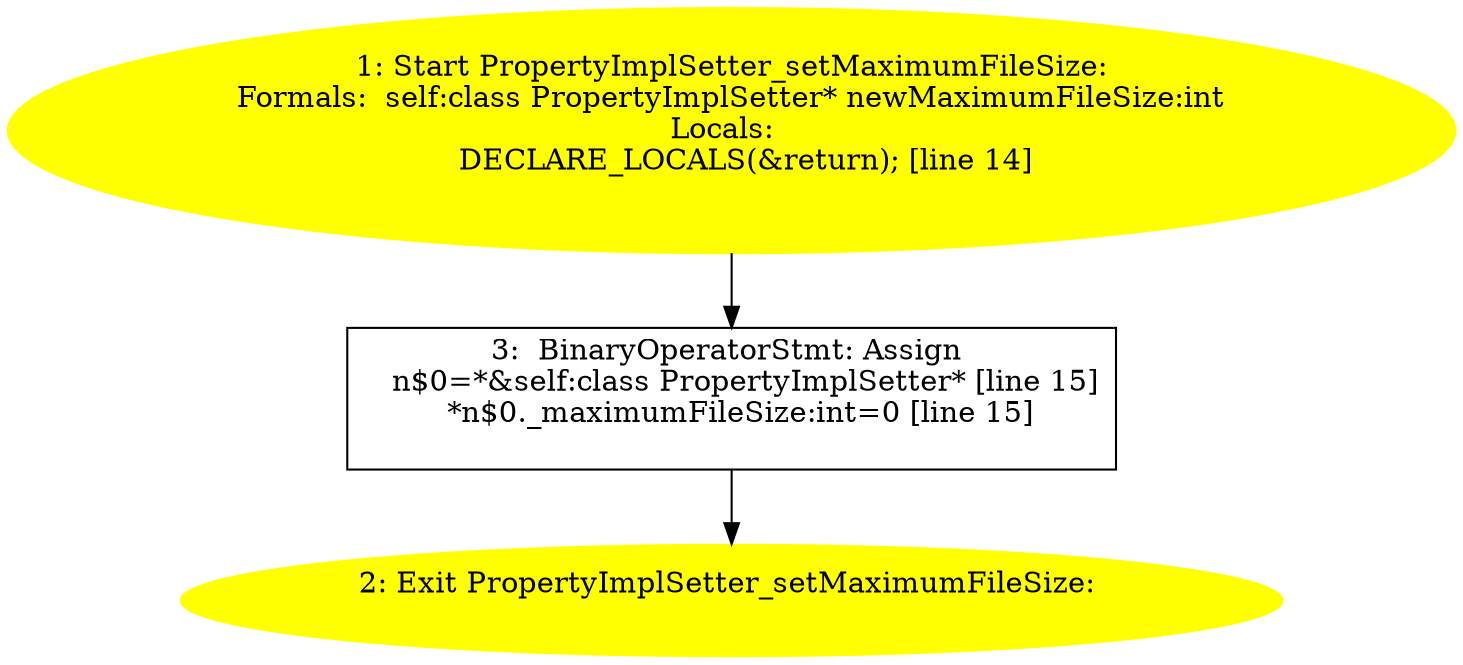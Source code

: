 /* @generated */
digraph iCFG {
"PropertyImplSetter_setMaximumFileSize:instance.5f4754af8bc4f1429da86824a727670a_1" [label="1: Start PropertyImplSetter_setMaximumFileSize:\nFormals:  self:class PropertyImplSetter* newMaximumFileSize:int\nLocals:  \n   DECLARE_LOCALS(&return); [line 14]\n " color=yellow style=filled]
	

	 "PropertyImplSetter_setMaximumFileSize:instance.5f4754af8bc4f1429da86824a727670a_1" -> "PropertyImplSetter_setMaximumFileSize:instance.5f4754af8bc4f1429da86824a727670a_3" ;
"PropertyImplSetter_setMaximumFileSize:instance.5f4754af8bc4f1429da86824a727670a_2" [label="2: Exit PropertyImplSetter_setMaximumFileSize: \n  " color=yellow style=filled]
	

"PropertyImplSetter_setMaximumFileSize:instance.5f4754af8bc4f1429da86824a727670a_3" [label="3:  BinaryOperatorStmt: Assign \n   n$0=*&self:class PropertyImplSetter* [line 15]\n  *n$0._maximumFileSize:int=0 [line 15]\n " shape="box"]
	

	 "PropertyImplSetter_setMaximumFileSize:instance.5f4754af8bc4f1429da86824a727670a_3" -> "PropertyImplSetter_setMaximumFileSize:instance.5f4754af8bc4f1429da86824a727670a_2" ;
}
